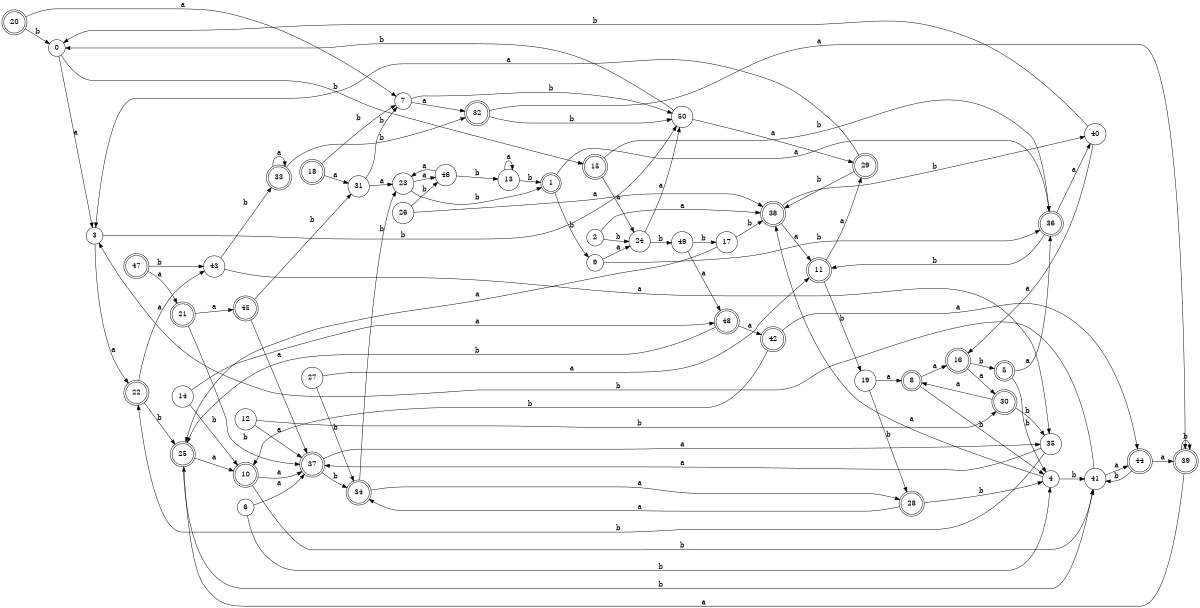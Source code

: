 digraph n41_10 {
__start0 [label="" shape="none"];

rankdir=LR;
size="8,5";

s0 [style="filled", color="black", fillcolor="white" shape="circle", label="0"];
s1 [style="rounded,filled", color="black", fillcolor="white" shape="doublecircle", label="1"];
s2 [style="filled", color="black", fillcolor="white" shape="circle", label="2"];
s3 [style="filled", color="black", fillcolor="white" shape="circle", label="3"];
s4 [style="filled", color="black", fillcolor="white" shape="circle", label="4"];
s5 [style="rounded,filled", color="black", fillcolor="white" shape="doublecircle", label="5"];
s6 [style="filled", color="black", fillcolor="white" shape="circle", label="6"];
s7 [style="filled", color="black", fillcolor="white" shape="circle", label="7"];
s8 [style="rounded,filled", color="black", fillcolor="white" shape="doublecircle", label="8"];
s9 [style="filled", color="black", fillcolor="white" shape="circle", label="9"];
s10 [style="rounded,filled", color="black", fillcolor="white" shape="doublecircle", label="10"];
s11 [style="rounded,filled", color="black", fillcolor="white" shape="doublecircle", label="11"];
s12 [style="filled", color="black", fillcolor="white" shape="circle", label="12"];
s13 [style="filled", color="black", fillcolor="white" shape="circle", label="13"];
s14 [style="filled", color="black", fillcolor="white" shape="circle", label="14"];
s15 [style="rounded,filled", color="black", fillcolor="white" shape="doublecircle", label="15"];
s16 [style="rounded,filled", color="black", fillcolor="white" shape="doublecircle", label="16"];
s17 [style="filled", color="black", fillcolor="white" shape="circle", label="17"];
s18 [style="rounded,filled", color="black", fillcolor="white" shape="doublecircle", label="18"];
s19 [style="filled", color="black", fillcolor="white" shape="circle", label="19"];
s20 [style="rounded,filled", color="black", fillcolor="white" shape="doublecircle", label="20"];
s21 [style="rounded,filled", color="black", fillcolor="white" shape="doublecircle", label="21"];
s22 [style="rounded,filled", color="black", fillcolor="white" shape="doublecircle", label="22"];
s23 [style="filled", color="black", fillcolor="white" shape="circle", label="23"];
s24 [style="filled", color="black", fillcolor="white" shape="circle", label="24"];
s25 [style="rounded,filled", color="black", fillcolor="white" shape="doublecircle", label="25"];
s26 [style="filled", color="black", fillcolor="white" shape="circle", label="26"];
s27 [style="filled", color="black", fillcolor="white" shape="circle", label="27"];
s28 [style="rounded,filled", color="black", fillcolor="white" shape="doublecircle", label="28"];
s29 [style="rounded,filled", color="black", fillcolor="white" shape="doublecircle", label="29"];
s30 [style="rounded,filled", color="black", fillcolor="white" shape="doublecircle", label="30"];
s31 [style="filled", color="black", fillcolor="white" shape="circle", label="31"];
s32 [style="rounded,filled", color="black", fillcolor="white" shape="doublecircle", label="32"];
s33 [style="rounded,filled", color="black", fillcolor="white" shape="doublecircle", label="33"];
s34 [style="rounded,filled", color="black", fillcolor="white" shape="doublecircle", label="34"];
s35 [style="filled", color="black", fillcolor="white" shape="circle", label="35"];
s36 [style="rounded,filled", color="black", fillcolor="white" shape="doublecircle", label="36"];
s37 [style="rounded,filled", color="black", fillcolor="white" shape="doublecircle", label="37"];
s38 [style="rounded,filled", color="black", fillcolor="white" shape="doublecircle", label="38"];
s39 [style="rounded,filled", color="black", fillcolor="white" shape="doublecircle", label="39"];
s40 [style="filled", color="black", fillcolor="white" shape="circle", label="40"];
s41 [style="filled", color="black", fillcolor="white" shape="circle", label="41"];
s42 [style="rounded,filled", color="black", fillcolor="white" shape="doublecircle", label="42"];
s43 [style="filled", color="black", fillcolor="white" shape="circle", label="43"];
s44 [style="rounded,filled", color="black", fillcolor="white" shape="doublecircle", label="44"];
s45 [style="rounded,filled", color="black", fillcolor="white" shape="doublecircle", label="45"];
s46 [style="filled", color="black", fillcolor="white" shape="circle", label="46"];
s47 [style="rounded,filled", color="black", fillcolor="white" shape="doublecircle", label="47"];
s48 [style="rounded,filled", color="black", fillcolor="white" shape="doublecircle", label="48"];
s49 [style="filled", color="black", fillcolor="white" shape="circle", label="49"];
s50 [style="filled", color="black", fillcolor="white" shape="circle", label="50"];
s0 -> s3 [label="a"];
s0 -> s15 [label="b"];
s1 -> s36 [label="a"];
s1 -> s9 [label="b"];
s2 -> s38 [label="a"];
s2 -> s24 [label="b"];
s3 -> s22 [label="a"];
s3 -> s50 [label="b"];
s4 -> s38 [label="a"];
s4 -> s41 [label="b"];
s5 -> s36 [label="a"];
s5 -> s4 [label="b"];
s6 -> s37 [label="a"];
s6 -> s4 [label="b"];
s7 -> s32 [label="a"];
s7 -> s50 [label="b"];
s8 -> s16 [label="a"];
s8 -> s4 [label="b"];
s9 -> s24 [label="a"];
s9 -> s36 [label="b"];
s10 -> s37 [label="a"];
s10 -> s41 [label="b"];
s11 -> s29 [label="a"];
s11 -> s19 [label="b"];
s12 -> s37 [label="a"];
s12 -> s30 [label="b"];
s13 -> s13 [label="a"];
s13 -> s1 [label="b"];
s14 -> s48 [label="a"];
s14 -> s10 [label="b"];
s15 -> s24 [label="a"];
s15 -> s36 [label="b"];
s16 -> s30 [label="a"];
s16 -> s5 [label="b"];
s17 -> s25 [label="a"];
s17 -> s38 [label="b"];
s18 -> s31 [label="a"];
s18 -> s7 [label="b"];
s19 -> s8 [label="a"];
s19 -> s28 [label="b"];
s20 -> s7 [label="a"];
s20 -> s0 [label="b"];
s21 -> s45 [label="a"];
s21 -> s37 [label="b"];
s22 -> s43 [label="a"];
s22 -> s25 [label="b"];
s23 -> s46 [label="a"];
s23 -> s1 [label="b"];
s24 -> s50 [label="a"];
s24 -> s49 [label="b"];
s25 -> s10 [label="a"];
s25 -> s41 [label="b"];
s26 -> s38 [label="a"];
s26 -> s46 [label="b"];
s27 -> s11 [label="a"];
s27 -> s34 [label="b"];
s28 -> s34 [label="a"];
s28 -> s4 [label="b"];
s29 -> s3 [label="a"];
s29 -> s38 [label="b"];
s30 -> s8 [label="a"];
s30 -> s35 [label="b"];
s31 -> s23 [label="a"];
s31 -> s7 [label="b"];
s32 -> s39 [label="a"];
s32 -> s50 [label="b"];
s33 -> s33 [label="a"];
s33 -> s32 [label="b"];
s34 -> s28 [label="a"];
s34 -> s23 [label="b"];
s35 -> s37 [label="a"];
s35 -> s22 [label="b"];
s36 -> s40 [label="a"];
s36 -> s11 [label="b"];
s37 -> s35 [label="a"];
s37 -> s34 [label="b"];
s38 -> s11 [label="a"];
s38 -> s40 [label="b"];
s39 -> s25 [label="a"];
s39 -> s39 [label="b"];
s40 -> s16 [label="a"];
s40 -> s0 [label="b"];
s41 -> s44 [label="a"];
s41 -> s3 [label="b"];
s42 -> s44 [label="a"];
s42 -> s10 [label="b"];
s43 -> s35 [label="a"];
s43 -> s33 [label="b"];
s44 -> s39 [label="a"];
s44 -> s41 [label="b"];
s45 -> s37 [label="a"];
s45 -> s31 [label="b"];
s46 -> s23 [label="a"];
s46 -> s13 [label="b"];
s47 -> s21 [label="a"];
s47 -> s43 [label="b"];
s48 -> s42 [label="a"];
s48 -> s25 [label="b"];
s49 -> s48 [label="a"];
s49 -> s17 [label="b"];
s50 -> s29 [label="a"];
s50 -> s0 [label="b"];

}